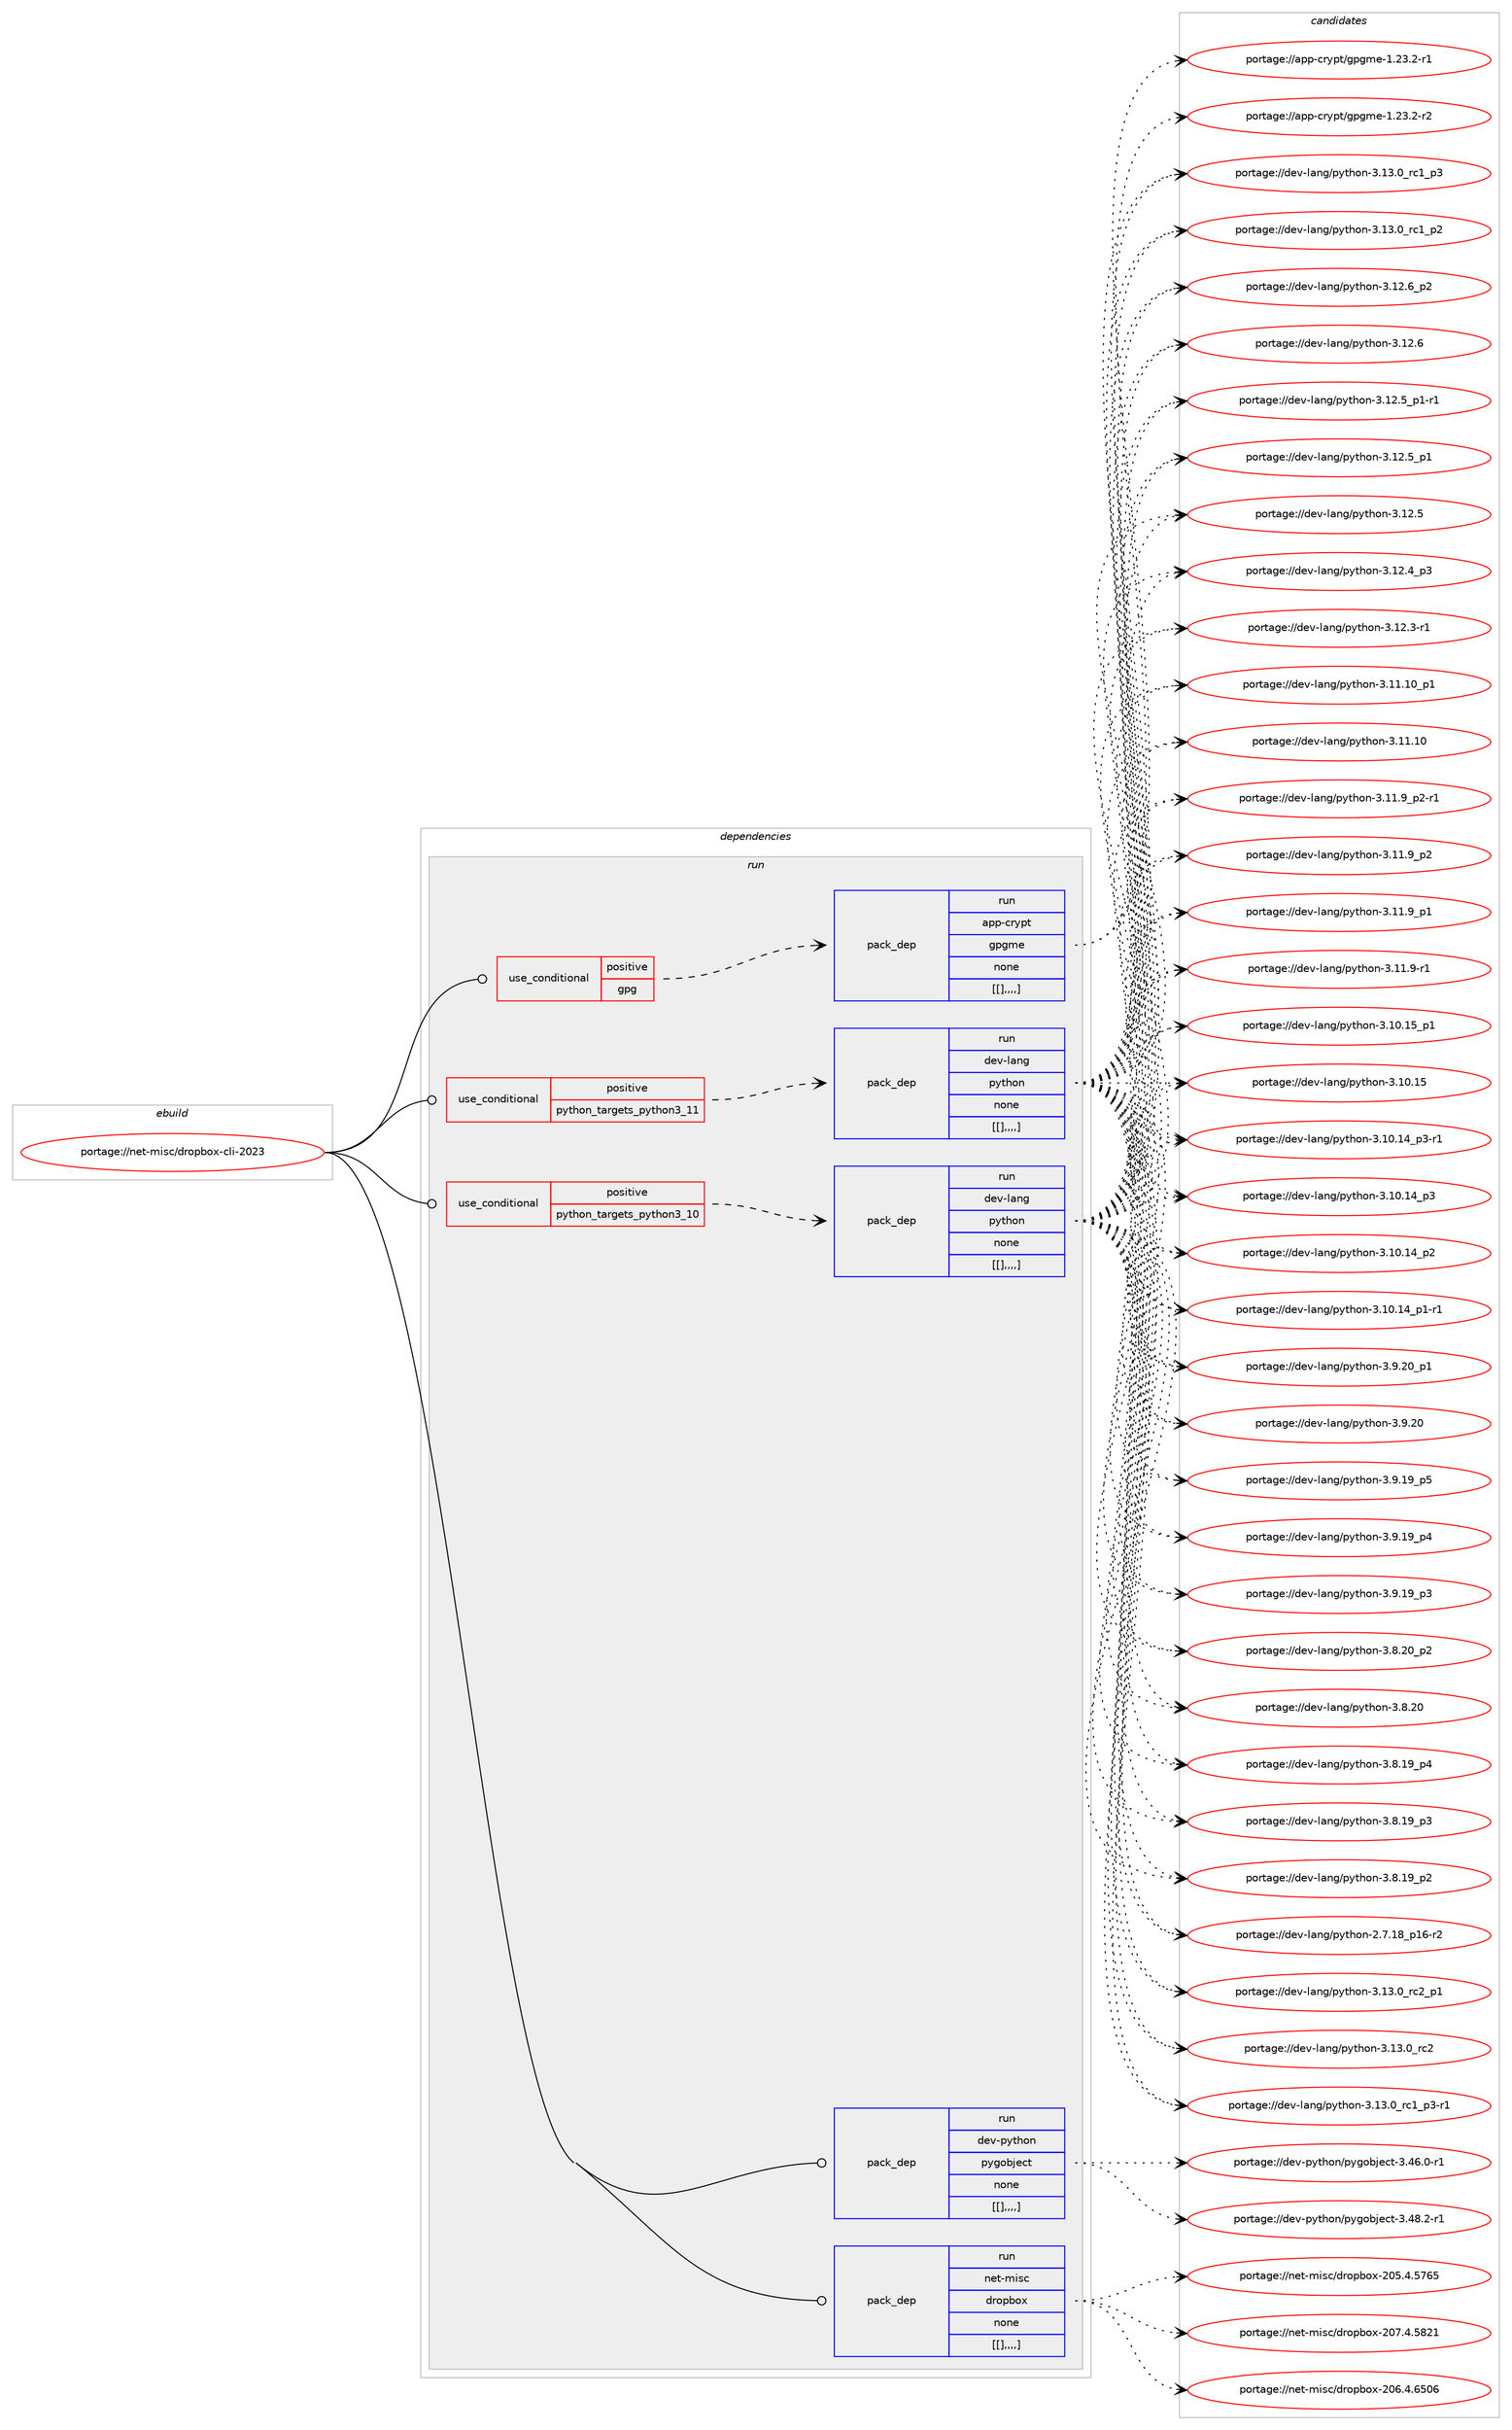 digraph prolog {

# *************
# Graph options
# *************

newrank=true;
concentrate=true;
compound=true;
graph [rankdir=LR,fontname=Helvetica,fontsize=10,ranksep=1.5];#, ranksep=2.5, nodesep=0.2];
edge  [arrowhead=vee];
node  [fontname=Helvetica,fontsize=10];

# **********
# The ebuild
# **********

subgraph cluster_leftcol {
color=gray;
label=<<i>ebuild</i>>;
id [label="portage://net-misc/dropbox-cli-2023", color=red, width=4, href="../net-misc/dropbox-cli-2023.svg"];
}

# ****************
# The dependencies
# ****************

subgraph cluster_midcol {
color=gray;
label=<<i>dependencies</i>>;
subgraph cluster_compile {
fillcolor="#eeeeee";
style=filled;
label=<<i>compile</i>>;
}
subgraph cluster_compileandrun {
fillcolor="#eeeeee";
style=filled;
label=<<i>compile and run</i>>;
}
subgraph cluster_run {
fillcolor="#eeeeee";
style=filled;
label=<<i>run</i>>;
subgraph cond100519 {
dependency378905 [label=<<TABLE BORDER="0" CELLBORDER="1" CELLSPACING="0" CELLPADDING="4"><TR><TD ROWSPAN="3" CELLPADDING="10">use_conditional</TD></TR><TR><TD>positive</TD></TR><TR><TD>gpg</TD></TR></TABLE>>, shape=none, color=red];
subgraph pack275684 {
dependency378906 [label=<<TABLE BORDER="0" CELLBORDER="1" CELLSPACING="0" CELLPADDING="4" WIDTH="220"><TR><TD ROWSPAN="6" CELLPADDING="30">pack_dep</TD></TR><TR><TD WIDTH="110">run</TD></TR><TR><TD>app-crypt</TD></TR><TR><TD>gpgme</TD></TR><TR><TD>none</TD></TR><TR><TD>[[],,,,]</TD></TR></TABLE>>, shape=none, color=blue];
}
dependency378905:e -> dependency378906:w [weight=20,style="dashed",arrowhead="vee"];
}
id:e -> dependency378905:w [weight=20,style="solid",arrowhead="odot"];
subgraph cond100520 {
dependency378907 [label=<<TABLE BORDER="0" CELLBORDER="1" CELLSPACING="0" CELLPADDING="4"><TR><TD ROWSPAN="3" CELLPADDING="10">use_conditional</TD></TR><TR><TD>positive</TD></TR><TR><TD>python_targets_python3_10</TD></TR></TABLE>>, shape=none, color=red];
subgraph pack275685 {
dependency378908 [label=<<TABLE BORDER="0" CELLBORDER="1" CELLSPACING="0" CELLPADDING="4" WIDTH="220"><TR><TD ROWSPAN="6" CELLPADDING="30">pack_dep</TD></TR><TR><TD WIDTH="110">run</TD></TR><TR><TD>dev-lang</TD></TR><TR><TD>python</TD></TR><TR><TD>none</TD></TR><TR><TD>[[],,,,]</TD></TR></TABLE>>, shape=none, color=blue];
}
dependency378907:e -> dependency378908:w [weight=20,style="dashed",arrowhead="vee"];
}
id:e -> dependency378907:w [weight=20,style="solid",arrowhead="odot"];
subgraph cond100521 {
dependency378909 [label=<<TABLE BORDER="0" CELLBORDER="1" CELLSPACING="0" CELLPADDING="4"><TR><TD ROWSPAN="3" CELLPADDING="10">use_conditional</TD></TR><TR><TD>positive</TD></TR><TR><TD>python_targets_python3_11</TD></TR></TABLE>>, shape=none, color=red];
subgraph pack275686 {
dependency378910 [label=<<TABLE BORDER="0" CELLBORDER="1" CELLSPACING="0" CELLPADDING="4" WIDTH="220"><TR><TD ROWSPAN="6" CELLPADDING="30">pack_dep</TD></TR><TR><TD WIDTH="110">run</TD></TR><TR><TD>dev-lang</TD></TR><TR><TD>python</TD></TR><TR><TD>none</TD></TR><TR><TD>[[],,,,]</TD></TR></TABLE>>, shape=none, color=blue];
}
dependency378909:e -> dependency378910:w [weight=20,style="dashed",arrowhead="vee"];
}
id:e -> dependency378909:w [weight=20,style="solid",arrowhead="odot"];
subgraph pack275687 {
dependency378911 [label=<<TABLE BORDER="0" CELLBORDER="1" CELLSPACING="0" CELLPADDING="4" WIDTH="220"><TR><TD ROWSPAN="6" CELLPADDING="30">pack_dep</TD></TR><TR><TD WIDTH="110">run</TD></TR><TR><TD>dev-python</TD></TR><TR><TD>pygobject</TD></TR><TR><TD>none</TD></TR><TR><TD>[[],,,,]</TD></TR></TABLE>>, shape=none, color=blue];
}
id:e -> dependency378911:w [weight=20,style="solid",arrowhead="odot"];
subgraph pack275688 {
dependency378912 [label=<<TABLE BORDER="0" CELLBORDER="1" CELLSPACING="0" CELLPADDING="4" WIDTH="220"><TR><TD ROWSPAN="6" CELLPADDING="30">pack_dep</TD></TR><TR><TD WIDTH="110">run</TD></TR><TR><TD>net-misc</TD></TR><TR><TD>dropbox</TD></TR><TR><TD>none</TD></TR><TR><TD>[[],,,,]</TD></TR></TABLE>>, shape=none, color=blue];
}
id:e -> dependency378912:w [weight=20,style="solid",arrowhead="odot"];
}
}

# **************
# The candidates
# **************

subgraph cluster_choices {
rank=same;
color=gray;
label=<<i>candidates</i>>;

subgraph choice275684 {
color=black;
nodesep=1;
choice97112112459911412111211647103112103109101454946505146504511450 [label="portage://app-crypt/gpgme-1.23.2-r2", color=red, width=4,href="../app-crypt/gpgme-1.23.2-r2.svg"];
choice97112112459911412111211647103112103109101454946505146504511449 [label="portage://app-crypt/gpgme-1.23.2-r1", color=red, width=4,href="../app-crypt/gpgme-1.23.2-r1.svg"];
dependency378906:e -> choice97112112459911412111211647103112103109101454946505146504511450:w [style=dotted,weight="100"];
dependency378906:e -> choice97112112459911412111211647103112103109101454946505146504511449:w [style=dotted,weight="100"];
}
subgraph choice275685 {
color=black;
nodesep=1;
choice100101118451089711010347112121116104111110455146495146489511499509511249 [label="portage://dev-lang/python-3.13.0_rc2_p1", color=red, width=4,href="../dev-lang/python-3.13.0_rc2_p1.svg"];
choice10010111845108971101034711212111610411111045514649514648951149950 [label="portage://dev-lang/python-3.13.0_rc2", color=red, width=4,href="../dev-lang/python-3.13.0_rc2.svg"];
choice1001011184510897110103471121211161041111104551464951464895114994995112514511449 [label="portage://dev-lang/python-3.13.0_rc1_p3-r1", color=red, width=4,href="../dev-lang/python-3.13.0_rc1_p3-r1.svg"];
choice100101118451089711010347112121116104111110455146495146489511499499511251 [label="portage://dev-lang/python-3.13.0_rc1_p3", color=red, width=4,href="../dev-lang/python-3.13.0_rc1_p3.svg"];
choice100101118451089711010347112121116104111110455146495146489511499499511250 [label="portage://dev-lang/python-3.13.0_rc1_p2", color=red, width=4,href="../dev-lang/python-3.13.0_rc1_p2.svg"];
choice100101118451089711010347112121116104111110455146495046549511250 [label="portage://dev-lang/python-3.12.6_p2", color=red, width=4,href="../dev-lang/python-3.12.6_p2.svg"];
choice10010111845108971101034711212111610411111045514649504654 [label="portage://dev-lang/python-3.12.6", color=red, width=4,href="../dev-lang/python-3.12.6.svg"];
choice1001011184510897110103471121211161041111104551464950465395112494511449 [label="portage://dev-lang/python-3.12.5_p1-r1", color=red, width=4,href="../dev-lang/python-3.12.5_p1-r1.svg"];
choice100101118451089711010347112121116104111110455146495046539511249 [label="portage://dev-lang/python-3.12.5_p1", color=red, width=4,href="../dev-lang/python-3.12.5_p1.svg"];
choice10010111845108971101034711212111610411111045514649504653 [label="portage://dev-lang/python-3.12.5", color=red, width=4,href="../dev-lang/python-3.12.5.svg"];
choice100101118451089711010347112121116104111110455146495046529511251 [label="portage://dev-lang/python-3.12.4_p3", color=red, width=4,href="../dev-lang/python-3.12.4_p3.svg"];
choice100101118451089711010347112121116104111110455146495046514511449 [label="portage://dev-lang/python-3.12.3-r1", color=red, width=4,href="../dev-lang/python-3.12.3-r1.svg"];
choice10010111845108971101034711212111610411111045514649494649489511249 [label="portage://dev-lang/python-3.11.10_p1", color=red, width=4,href="../dev-lang/python-3.11.10_p1.svg"];
choice1001011184510897110103471121211161041111104551464949464948 [label="portage://dev-lang/python-3.11.10", color=red, width=4,href="../dev-lang/python-3.11.10.svg"];
choice1001011184510897110103471121211161041111104551464949465795112504511449 [label="portage://dev-lang/python-3.11.9_p2-r1", color=red, width=4,href="../dev-lang/python-3.11.9_p2-r1.svg"];
choice100101118451089711010347112121116104111110455146494946579511250 [label="portage://dev-lang/python-3.11.9_p2", color=red, width=4,href="../dev-lang/python-3.11.9_p2.svg"];
choice100101118451089711010347112121116104111110455146494946579511249 [label="portage://dev-lang/python-3.11.9_p1", color=red, width=4,href="../dev-lang/python-3.11.9_p1.svg"];
choice100101118451089711010347112121116104111110455146494946574511449 [label="portage://dev-lang/python-3.11.9-r1", color=red, width=4,href="../dev-lang/python-3.11.9-r1.svg"];
choice10010111845108971101034711212111610411111045514649484649539511249 [label="portage://dev-lang/python-3.10.15_p1", color=red, width=4,href="../dev-lang/python-3.10.15_p1.svg"];
choice1001011184510897110103471121211161041111104551464948464953 [label="portage://dev-lang/python-3.10.15", color=red, width=4,href="../dev-lang/python-3.10.15.svg"];
choice100101118451089711010347112121116104111110455146494846495295112514511449 [label="portage://dev-lang/python-3.10.14_p3-r1", color=red, width=4,href="../dev-lang/python-3.10.14_p3-r1.svg"];
choice10010111845108971101034711212111610411111045514649484649529511251 [label="portage://dev-lang/python-3.10.14_p3", color=red, width=4,href="../dev-lang/python-3.10.14_p3.svg"];
choice10010111845108971101034711212111610411111045514649484649529511250 [label="portage://dev-lang/python-3.10.14_p2", color=red, width=4,href="../dev-lang/python-3.10.14_p2.svg"];
choice100101118451089711010347112121116104111110455146494846495295112494511449 [label="portage://dev-lang/python-3.10.14_p1-r1", color=red, width=4,href="../dev-lang/python-3.10.14_p1-r1.svg"];
choice100101118451089711010347112121116104111110455146574650489511249 [label="portage://dev-lang/python-3.9.20_p1", color=red, width=4,href="../dev-lang/python-3.9.20_p1.svg"];
choice10010111845108971101034711212111610411111045514657465048 [label="portage://dev-lang/python-3.9.20", color=red, width=4,href="../dev-lang/python-3.9.20.svg"];
choice100101118451089711010347112121116104111110455146574649579511253 [label="portage://dev-lang/python-3.9.19_p5", color=red, width=4,href="../dev-lang/python-3.9.19_p5.svg"];
choice100101118451089711010347112121116104111110455146574649579511252 [label="portage://dev-lang/python-3.9.19_p4", color=red, width=4,href="../dev-lang/python-3.9.19_p4.svg"];
choice100101118451089711010347112121116104111110455146574649579511251 [label="portage://dev-lang/python-3.9.19_p3", color=red, width=4,href="../dev-lang/python-3.9.19_p3.svg"];
choice100101118451089711010347112121116104111110455146564650489511250 [label="portage://dev-lang/python-3.8.20_p2", color=red, width=4,href="../dev-lang/python-3.8.20_p2.svg"];
choice10010111845108971101034711212111610411111045514656465048 [label="portage://dev-lang/python-3.8.20", color=red, width=4,href="../dev-lang/python-3.8.20.svg"];
choice100101118451089711010347112121116104111110455146564649579511252 [label="portage://dev-lang/python-3.8.19_p4", color=red, width=4,href="../dev-lang/python-3.8.19_p4.svg"];
choice100101118451089711010347112121116104111110455146564649579511251 [label="portage://dev-lang/python-3.8.19_p3", color=red, width=4,href="../dev-lang/python-3.8.19_p3.svg"];
choice100101118451089711010347112121116104111110455146564649579511250 [label="portage://dev-lang/python-3.8.19_p2", color=red, width=4,href="../dev-lang/python-3.8.19_p2.svg"];
choice100101118451089711010347112121116104111110455046554649569511249544511450 [label="portage://dev-lang/python-2.7.18_p16-r2", color=red, width=4,href="../dev-lang/python-2.7.18_p16-r2.svg"];
dependency378908:e -> choice100101118451089711010347112121116104111110455146495146489511499509511249:w [style=dotted,weight="100"];
dependency378908:e -> choice10010111845108971101034711212111610411111045514649514648951149950:w [style=dotted,weight="100"];
dependency378908:e -> choice1001011184510897110103471121211161041111104551464951464895114994995112514511449:w [style=dotted,weight="100"];
dependency378908:e -> choice100101118451089711010347112121116104111110455146495146489511499499511251:w [style=dotted,weight="100"];
dependency378908:e -> choice100101118451089711010347112121116104111110455146495146489511499499511250:w [style=dotted,weight="100"];
dependency378908:e -> choice100101118451089711010347112121116104111110455146495046549511250:w [style=dotted,weight="100"];
dependency378908:e -> choice10010111845108971101034711212111610411111045514649504654:w [style=dotted,weight="100"];
dependency378908:e -> choice1001011184510897110103471121211161041111104551464950465395112494511449:w [style=dotted,weight="100"];
dependency378908:e -> choice100101118451089711010347112121116104111110455146495046539511249:w [style=dotted,weight="100"];
dependency378908:e -> choice10010111845108971101034711212111610411111045514649504653:w [style=dotted,weight="100"];
dependency378908:e -> choice100101118451089711010347112121116104111110455146495046529511251:w [style=dotted,weight="100"];
dependency378908:e -> choice100101118451089711010347112121116104111110455146495046514511449:w [style=dotted,weight="100"];
dependency378908:e -> choice10010111845108971101034711212111610411111045514649494649489511249:w [style=dotted,weight="100"];
dependency378908:e -> choice1001011184510897110103471121211161041111104551464949464948:w [style=dotted,weight="100"];
dependency378908:e -> choice1001011184510897110103471121211161041111104551464949465795112504511449:w [style=dotted,weight="100"];
dependency378908:e -> choice100101118451089711010347112121116104111110455146494946579511250:w [style=dotted,weight="100"];
dependency378908:e -> choice100101118451089711010347112121116104111110455146494946579511249:w [style=dotted,weight="100"];
dependency378908:e -> choice100101118451089711010347112121116104111110455146494946574511449:w [style=dotted,weight="100"];
dependency378908:e -> choice10010111845108971101034711212111610411111045514649484649539511249:w [style=dotted,weight="100"];
dependency378908:e -> choice1001011184510897110103471121211161041111104551464948464953:w [style=dotted,weight="100"];
dependency378908:e -> choice100101118451089711010347112121116104111110455146494846495295112514511449:w [style=dotted,weight="100"];
dependency378908:e -> choice10010111845108971101034711212111610411111045514649484649529511251:w [style=dotted,weight="100"];
dependency378908:e -> choice10010111845108971101034711212111610411111045514649484649529511250:w [style=dotted,weight="100"];
dependency378908:e -> choice100101118451089711010347112121116104111110455146494846495295112494511449:w [style=dotted,weight="100"];
dependency378908:e -> choice100101118451089711010347112121116104111110455146574650489511249:w [style=dotted,weight="100"];
dependency378908:e -> choice10010111845108971101034711212111610411111045514657465048:w [style=dotted,weight="100"];
dependency378908:e -> choice100101118451089711010347112121116104111110455146574649579511253:w [style=dotted,weight="100"];
dependency378908:e -> choice100101118451089711010347112121116104111110455146574649579511252:w [style=dotted,weight="100"];
dependency378908:e -> choice100101118451089711010347112121116104111110455146574649579511251:w [style=dotted,weight="100"];
dependency378908:e -> choice100101118451089711010347112121116104111110455146564650489511250:w [style=dotted,weight="100"];
dependency378908:e -> choice10010111845108971101034711212111610411111045514656465048:w [style=dotted,weight="100"];
dependency378908:e -> choice100101118451089711010347112121116104111110455146564649579511252:w [style=dotted,weight="100"];
dependency378908:e -> choice100101118451089711010347112121116104111110455146564649579511251:w [style=dotted,weight="100"];
dependency378908:e -> choice100101118451089711010347112121116104111110455146564649579511250:w [style=dotted,weight="100"];
dependency378908:e -> choice100101118451089711010347112121116104111110455046554649569511249544511450:w [style=dotted,weight="100"];
}
subgraph choice275686 {
color=black;
nodesep=1;
choice100101118451089711010347112121116104111110455146495146489511499509511249 [label="portage://dev-lang/python-3.13.0_rc2_p1", color=red, width=4,href="../dev-lang/python-3.13.0_rc2_p1.svg"];
choice10010111845108971101034711212111610411111045514649514648951149950 [label="portage://dev-lang/python-3.13.0_rc2", color=red, width=4,href="../dev-lang/python-3.13.0_rc2.svg"];
choice1001011184510897110103471121211161041111104551464951464895114994995112514511449 [label="portage://dev-lang/python-3.13.0_rc1_p3-r1", color=red, width=4,href="../dev-lang/python-3.13.0_rc1_p3-r1.svg"];
choice100101118451089711010347112121116104111110455146495146489511499499511251 [label="portage://dev-lang/python-3.13.0_rc1_p3", color=red, width=4,href="../dev-lang/python-3.13.0_rc1_p3.svg"];
choice100101118451089711010347112121116104111110455146495146489511499499511250 [label="portage://dev-lang/python-3.13.0_rc1_p2", color=red, width=4,href="../dev-lang/python-3.13.0_rc1_p2.svg"];
choice100101118451089711010347112121116104111110455146495046549511250 [label="portage://dev-lang/python-3.12.6_p2", color=red, width=4,href="../dev-lang/python-3.12.6_p2.svg"];
choice10010111845108971101034711212111610411111045514649504654 [label="portage://dev-lang/python-3.12.6", color=red, width=4,href="../dev-lang/python-3.12.6.svg"];
choice1001011184510897110103471121211161041111104551464950465395112494511449 [label="portage://dev-lang/python-3.12.5_p1-r1", color=red, width=4,href="../dev-lang/python-3.12.5_p1-r1.svg"];
choice100101118451089711010347112121116104111110455146495046539511249 [label="portage://dev-lang/python-3.12.5_p1", color=red, width=4,href="../dev-lang/python-3.12.5_p1.svg"];
choice10010111845108971101034711212111610411111045514649504653 [label="portage://dev-lang/python-3.12.5", color=red, width=4,href="../dev-lang/python-3.12.5.svg"];
choice100101118451089711010347112121116104111110455146495046529511251 [label="portage://dev-lang/python-3.12.4_p3", color=red, width=4,href="../dev-lang/python-3.12.4_p3.svg"];
choice100101118451089711010347112121116104111110455146495046514511449 [label="portage://dev-lang/python-3.12.3-r1", color=red, width=4,href="../dev-lang/python-3.12.3-r1.svg"];
choice10010111845108971101034711212111610411111045514649494649489511249 [label="portage://dev-lang/python-3.11.10_p1", color=red, width=4,href="../dev-lang/python-3.11.10_p1.svg"];
choice1001011184510897110103471121211161041111104551464949464948 [label="portage://dev-lang/python-3.11.10", color=red, width=4,href="../dev-lang/python-3.11.10.svg"];
choice1001011184510897110103471121211161041111104551464949465795112504511449 [label="portage://dev-lang/python-3.11.9_p2-r1", color=red, width=4,href="../dev-lang/python-3.11.9_p2-r1.svg"];
choice100101118451089711010347112121116104111110455146494946579511250 [label="portage://dev-lang/python-3.11.9_p2", color=red, width=4,href="../dev-lang/python-3.11.9_p2.svg"];
choice100101118451089711010347112121116104111110455146494946579511249 [label="portage://dev-lang/python-3.11.9_p1", color=red, width=4,href="../dev-lang/python-3.11.9_p1.svg"];
choice100101118451089711010347112121116104111110455146494946574511449 [label="portage://dev-lang/python-3.11.9-r1", color=red, width=4,href="../dev-lang/python-3.11.9-r1.svg"];
choice10010111845108971101034711212111610411111045514649484649539511249 [label="portage://dev-lang/python-3.10.15_p1", color=red, width=4,href="../dev-lang/python-3.10.15_p1.svg"];
choice1001011184510897110103471121211161041111104551464948464953 [label="portage://dev-lang/python-3.10.15", color=red, width=4,href="../dev-lang/python-3.10.15.svg"];
choice100101118451089711010347112121116104111110455146494846495295112514511449 [label="portage://dev-lang/python-3.10.14_p3-r1", color=red, width=4,href="../dev-lang/python-3.10.14_p3-r1.svg"];
choice10010111845108971101034711212111610411111045514649484649529511251 [label="portage://dev-lang/python-3.10.14_p3", color=red, width=4,href="../dev-lang/python-3.10.14_p3.svg"];
choice10010111845108971101034711212111610411111045514649484649529511250 [label="portage://dev-lang/python-3.10.14_p2", color=red, width=4,href="../dev-lang/python-3.10.14_p2.svg"];
choice100101118451089711010347112121116104111110455146494846495295112494511449 [label="portage://dev-lang/python-3.10.14_p1-r1", color=red, width=4,href="../dev-lang/python-3.10.14_p1-r1.svg"];
choice100101118451089711010347112121116104111110455146574650489511249 [label="portage://dev-lang/python-3.9.20_p1", color=red, width=4,href="../dev-lang/python-3.9.20_p1.svg"];
choice10010111845108971101034711212111610411111045514657465048 [label="portage://dev-lang/python-3.9.20", color=red, width=4,href="../dev-lang/python-3.9.20.svg"];
choice100101118451089711010347112121116104111110455146574649579511253 [label="portage://dev-lang/python-3.9.19_p5", color=red, width=4,href="../dev-lang/python-3.9.19_p5.svg"];
choice100101118451089711010347112121116104111110455146574649579511252 [label="portage://dev-lang/python-3.9.19_p4", color=red, width=4,href="../dev-lang/python-3.9.19_p4.svg"];
choice100101118451089711010347112121116104111110455146574649579511251 [label="portage://dev-lang/python-3.9.19_p3", color=red, width=4,href="../dev-lang/python-3.9.19_p3.svg"];
choice100101118451089711010347112121116104111110455146564650489511250 [label="portage://dev-lang/python-3.8.20_p2", color=red, width=4,href="../dev-lang/python-3.8.20_p2.svg"];
choice10010111845108971101034711212111610411111045514656465048 [label="portage://dev-lang/python-3.8.20", color=red, width=4,href="../dev-lang/python-3.8.20.svg"];
choice100101118451089711010347112121116104111110455146564649579511252 [label="portage://dev-lang/python-3.8.19_p4", color=red, width=4,href="../dev-lang/python-3.8.19_p4.svg"];
choice100101118451089711010347112121116104111110455146564649579511251 [label="portage://dev-lang/python-3.8.19_p3", color=red, width=4,href="../dev-lang/python-3.8.19_p3.svg"];
choice100101118451089711010347112121116104111110455146564649579511250 [label="portage://dev-lang/python-3.8.19_p2", color=red, width=4,href="../dev-lang/python-3.8.19_p2.svg"];
choice100101118451089711010347112121116104111110455046554649569511249544511450 [label="portage://dev-lang/python-2.7.18_p16-r2", color=red, width=4,href="../dev-lang/python-2.7.18_p16-r2.svg"];
dependency378910:e -> choice100101118451089711010347112121116104111110455146495146489511499509511249:w [style=dotted,weight="100"];
dependency378910:e -> choice10010111845108971101034711212111610411111045514649514648951149950:w [style=dotted,weight="100"];
dependency378910:e -> choice1001011184510897110103471121211161041111104551464951464895114994995112514511449:w [style=dotted,weight="100"];
dependency378910:e -> choice100101118451089711010347112121116104111110455146495146489511499499511251:w [style=dotted,weight="100"];
dependency378910:e -> choice100101118451089711010347112121116104111110455146495146489511499499511250:w [style=dotted,weight="100"];
dependency378910:e -> choice100101118451089711010347112121116104111110455146495046549511250:w [style=dotted,weight="100"];
dependency378910:e -> choice10010111845108971101034711212111610411111045514649504654:w [style=dotted,weight="100"];
dependency378910:e -> choice1001011184510897110103471121211161041111104551464950465395112494511449:w [style=dotted,weight="100"];
dependency378910:e -> choice100101118451089711010347112121116104111110455146495046539511249:w [style=dotted,weight="100"];
dependency378910:e -> choice10010111845108971101034711212111610411111045514649504653:w [style=dotted,weight="100"];
dependency378910:e -> choice100101118451089711010347112121116104111110455146495046529511251:w [style=dotted,weight="100"];
dependency378910:e -> choice100101118451089711010347112121116104111110455146495046514511449:w [style=dotted,weight="100"];
dependency378910:e -> choice10010111845108971101034711212111610411111045514649494649489511249:w [style=dotted,weight="100"];
dependency378910:e -> choice1001011184510897110103471121211161041111104551464949464948:w [style=dotted,weight="100"];
dependency378910:e -> choice1001011184510897110103471121211161041111104551464949465795112504511449:w [style=dotted,weight="100"];
dependency378910:e -> choice100101118451089711010347112121116104111110455146494946579511250:w [style=dotted,weight="100"];
dependency378910:e -> choice100101118451089711010347112121116104111110455146494946579511249:w [style=dotted,weight="100"];
dependency378910:e -> choice100101118451089711010347112121116104111110455146494946574511449:w [style=dotted,weight="100"];
dependency378910:e -> choice10010111845108971101034711212111610411111045514649484649539511249:w [style=dotted,weight="100"];
dependency378910:e -> choice1001011184510897110103471121211161041111104551464948464953:w [style=dotted,weight="100"];
dependency378910:e -> choice100101118451089711010347112121116104111110455146494846495295112514511449:w [style=dotted,weight="100"];
dependency378910:e -> choice10010111845108971101034711212111610411111045514649484649529511251:w [style=dotted,weight="100"];
dependency378910:e -> choice10010111845108971101034711212111610411111045514649484649529511250:w [style=dotted,weight="100"];
dependency378910:e -> choice100101118451089711010347112121116104111110455146494846495295112494511449:w [style=dotted,weight="100"];
dependency378910:e -> choice100101118451089711010347112121116104111110455146574650489511249:w [style=dotted,weight="100"];
dependency378910:e -> choice10010111845108971101034711212111610411111045514657465048:w [style=dotted,weight="100"];
dependency378910:e -> choice100101118451089711010347112121116104111110455146574649579511253:w [style=dotted,weight="100"];
dependency378910:e -> choice100101118451089711010347112121116104111110455146574649579511252:w [style=dotted,weight="100"];
dependency378910:e -> choice100101118451089711010347112121116104111110455146574649579511251:w [style=dotted,weight="100"];
dependency378910:e -> choice100101118451089711010347112121116104111110455146564650489511250:w [style=dotted,weight="100"];
dependency378910:e -> choice10010111845108971101034711212111610411111045514656465048:w [style=dotted,weight="100"];
dependency378910:e -> choice100101118451089711010347112121116104111110455146564649579511252:w [style=dotted,weight="100"];
dependency378910:e -> choice100101118451089711010347112121116104111110455146564649579511251:w [style=dotted,weight="100"];
dependency378910:e -> choice100101118451089711010347112121116104111110455146564649579511250:w [style=dotted,weight="100"];
dependency378910:e -> choice100101118451089711010347112121116104111110455046554649569511249544511450:w [style=dotted,weight="100"];
}
subgraph choice275687 {
color=black;
nodesep=1;
choice10010111845112121116104111110471121211031119810610199116455146525646504511449 [label="portage://dev-python/pygobject-3.48.2-r1", color=red, width=4,href="../dev-python/pygobject-3.48.2-r1.svg"];
choice10010111845112121116104111110471121211031119810610199116455146525446484511449 [label="portage://dev-python/pygobject-3.46.0-r1", color=red, width=4,href="../dev-python/pygobject-3.46.0-r1.svg"];
dependency378911:e -> choice10010111845112121116104111110471121211031119810610199116455146525646504511449:w [style=dotted,weight="100"];
dependency378911:e -> choice10010111845112121116104111110471121211031119810610199116455146525446484511449:w [style=dotted,weight="100"];
}
subgraph choice275688 {
color=black;
nodesep=1;
choice110101116451091051159947100114111112981111204550485546524653565049 [label="portage://net-misc/dropbox-207.4.5821", color=red, width=4,href="../net-misc/dropbox-207.4.5821.svg"];
choice110101116451091051159947100114111112981111204550485446524654534854 [label="portage://net-misc/dropbox-206.4.6506", color=red, width=4,href="../net-misc/dropbox-206.4.6506.svg"];
choice110101116451091051159947100114111112981111204550485346524653555453 [label="portage://net-misc/dropbox-205.4.5765", color=red, width=4,href="../net-misc/dropbox-205.4.5765.svg"];
dependency378912:e -> choice110101116451091051159947100114111112981111204550485546524653565049:w [style=dotted,weight="100"];
dependency378912:e -> choice110101116451091051159947100114111112981111204550485446524654534854:w [style=dotted,weight="100"];
dependency378912:e -> choice110101116451091051159947100114111112981111204550485346524653555453:w [style=dotted,weight="100"];
}
}

}
